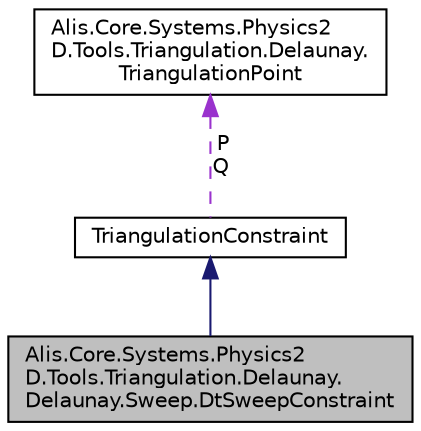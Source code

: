 digraph "Alis.Core.Systems.Physics2D.Tools.Triangulation.Delaunay.Delaunay.Sweep.DtSweepConstraint"
{
 // LATEX_PDF_SIZE
  edge [fontname="Helvetica",fontsize="10",labelfontname="Helvetica",labelfontsize="10"];
  node [fontname="Helvetica",fontsize="10",shape=record];
  Node1 [label="Alis.Core.Systems.Physics2\lD.Tools.Triangulation.Delaunay.\lDelaunay.Sweep.DtSweepConstraint",height=0.2,width=0.4,color="black", fillcolor="grey75", style="filled", fontcolor="black",tooltip="The dt sweep constraint class"];
  Node2 -> Node1 [dir="back",color="midnightblue",fontsize="10",style="solid",fontname="Helvetica"];
  Node2 [label="TriangulationConstraint",height=0.2,width=0.4,color="black", fillcolor="white", style="filled",URL="$class_alis_1_1_core_1_1_systems_1_1_physics2_d_1_1_tools_1_1_triangulation_1_1_delaunay_1_1_triangulation_constraint.html",tooltip="The triangulation constraint class"];
  Node3 -> Node2 [dir="back",color="darkorchid3",fontsize="10",style="dashed",label=" P\nQ" ,fontname="Helvetica"];
  Node3 [label="Alis.Core.Systems.Physics2\lD.Tools.Triangulation.Delaunay.\lTriangulationPoint",height=0.2,width=0.4,color="black", fillcolor="white", style="filled",URL="$class_alis_1_1_core_1_1_systems_1_1_physics2_d_1_1_tools_1_1_triangulation_1_1_delaunay_1_1_triangulation_point.html",tooltip="The triangulation point class"];
}

